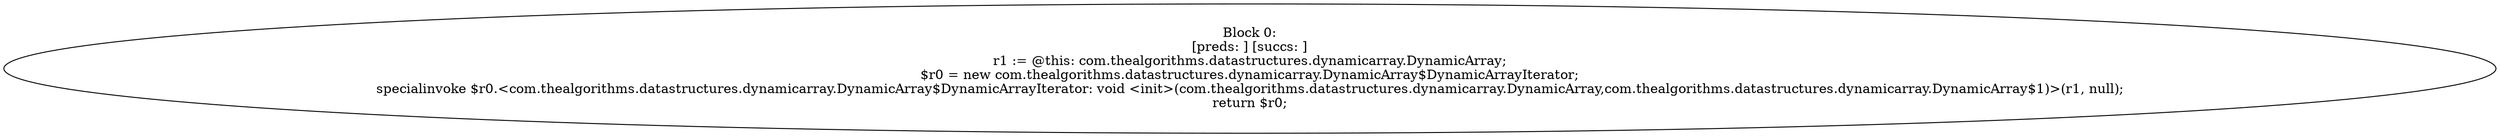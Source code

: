 digraph "unitGraph" {
    "Block 0:
[preds: ] [succs: ]
r1 := @this: com.thealgorithms.datastructures.dynamicarray.DynamicArray;
$r0 = new com.thealgorithms.datastructures.dynamicarray.DynamicArray$DynamicArrayIterator;
specialinvoke $r0.<com.thealgorithms.datastructures.dynamicarray.DynamicArray$DynamicArrayIterator: void <init>(com.thealgorithms.datastructures.dynamicarray.DynamicArray,com.thealgorithms.datastructures.dynamicarray.DynamicArray$1)>(r1, null);
return $r0;
"
}
